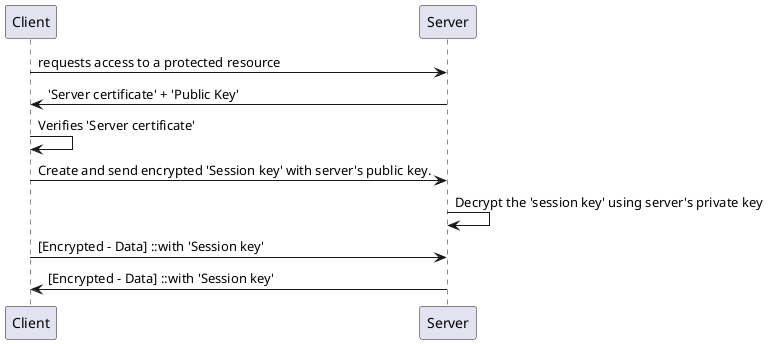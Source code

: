 @startuml


Client->Server: requests access to a protected resource
Server->Client:  'Server certificate' + 'Public Key'
Client->Client :Verifies 'Server certificate'
Client->Server : Create and send encrypted 'Session key' with server's public key.
Server->Server:Decrypt the 'session key' using server's private key

Client -> Server : [Encrypted - Data] ::with 'Session key'
Server -> Client : [Encrypted - Data] ::with 'Session key'



@endum